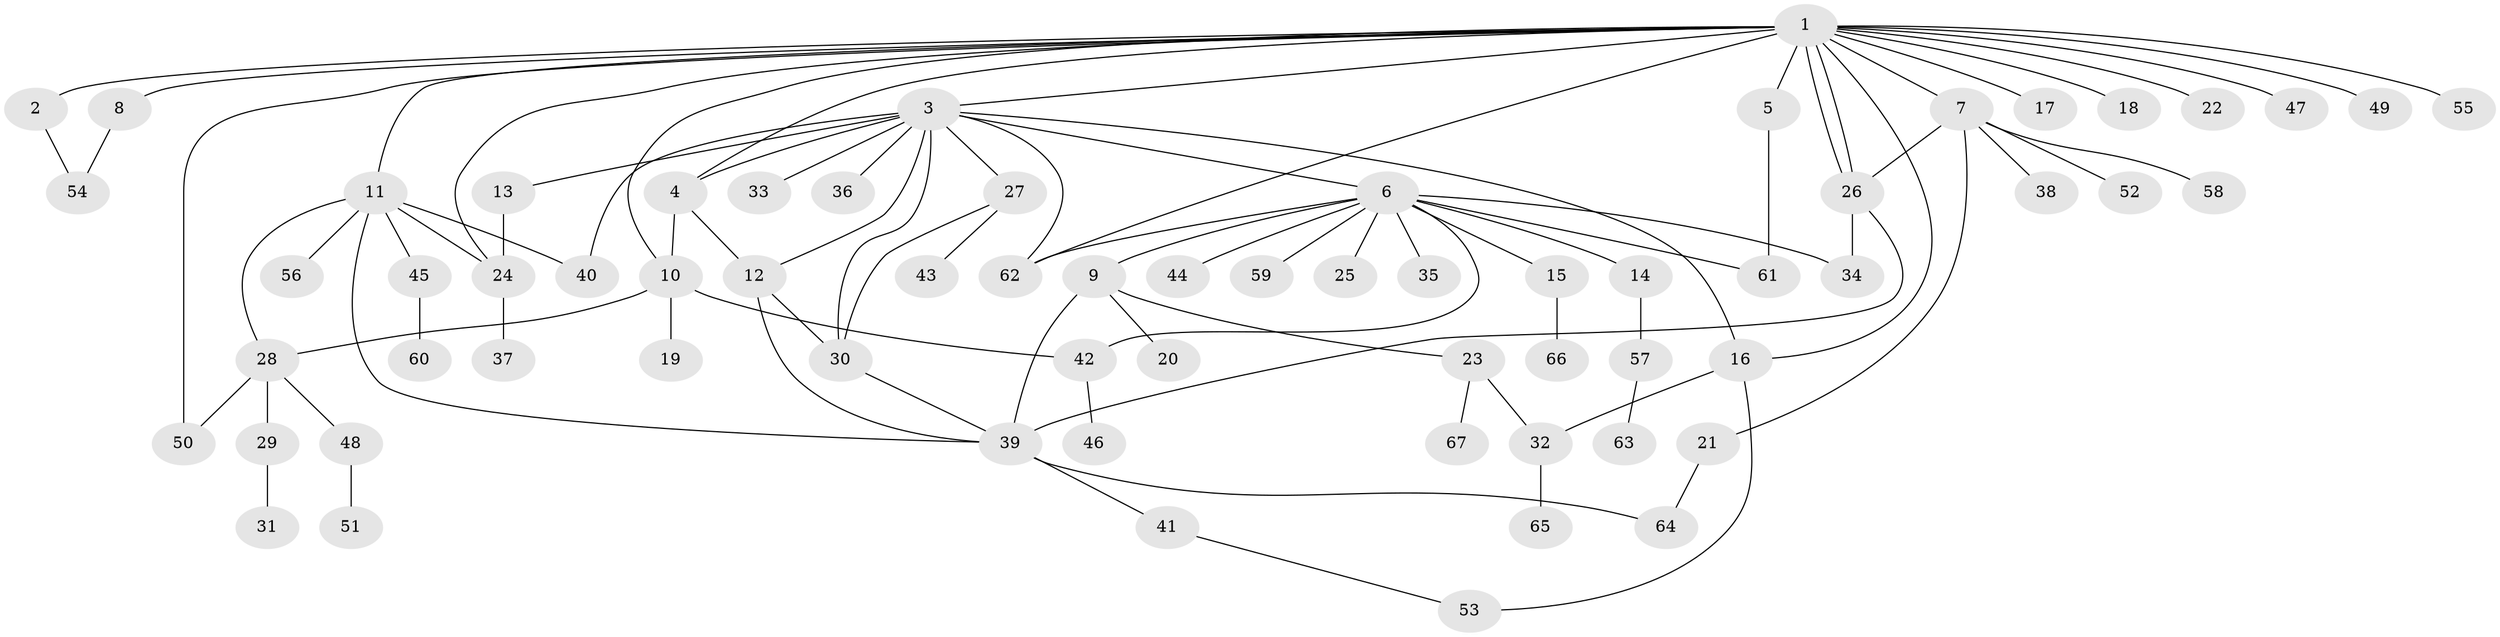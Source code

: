 // coarse degree distribution, {23: 0.02127659574468085, 2: 0.19148936170212766, 11: 0.02127659574468085, 3: 0.06382978723404255, 13: 0.02127659574468085, 9: 0.02127659574468085, 4: 0.0851063829787234, 7: 0.02127659574468085, 1: 0.5319148936170213, 5: 0.02127659574468085}
// Generated by graph-tools (version 1.1) at 2025/41/03/06/25 10:41:49]
// undirected, 67 vertices, 92 edges
graph export_dot {
graph [start="1"]
  node [color=gray90,style=filled];
  1;
  2;
  3;
  4;
  5;
  6;
  7;
  8;
  9;
  10;
  11;
  12;
  13;
  14;
  15;
  16;
  17;
  18;
  19;
  20;
  21;
  22;
  23;
  24;
  25;
  26;
  27;
  28;
  29;
  30;
  31;
  32;
  33;
  34;
  35;
  36;
  37;
  38;
  39;
  40;
  41;
  42;
  43;
  44;
  45;
  46;
  47;
  48;
  49;
  50;
  51;
  52;
  53;
  54;
  55;
  56;
  57;
  58;
  59;
  60;
  61;
  62;
  63;
  64;
  65;
  66;
  67;
  1 -- 2;
  1 -- 3;
  1 -- 4;
  1 -- 5;
  1 -- 7;
  1 -- 8;
  1 -- 10;
  1 -- 11;
  1 -- 16;
  1 -- 17;
  1 -- 18;
  1 -- 22;
  1 -- 24;
  1 -- 26;
  1 -- 26;
  1 -- 47;
  1 -- 49;
  1 -- 50;
  1 -- 55;
  1 -- 62;
  2 -- 54;
  3 -- 4;
  3 -- 6;
  3 -- 12;
  3 -- 13;
  3 -- 16;
  3 -- 27;
  3 -- 30;
  3 -- 33;
  3 -- 36;
  3 -- 40;
  3 -- 62;
  4 -- 10;
  4 -- 12;
  5 -- 61;
  6 -- 9;
  6 -- 14;
  6 -- 15;
  6 -- 25;
  6 -- 34;
  6 -- 35;
  6 -- 42;
  6 -- 44;
  6 -- 59;
  6 -- 61;
  6 -- 62;
  7 -- 21;
  7 -- 26;
  7 -- 38;
  7 -- 52;
  7 -- 58;
  8 -- 54;
  9 -- 20;
  9 -- 23;
  9 -- 39;
  10 -- 19;
  10 -- 28;
  10 -- 42;
  11 -- 24;
  11 -- 28;
  11 -- 39;
  11 -- 40;
  11 -- 45;
  11 -- 56;
  12 -- 30;
  12 -- 39;
  13 -- 24;
  14 -- 57;
  15 -- 66;
  16 -- 32;
  16 -- 53;
  21 -- 64;
  23 -- 32;
  23 -- 67;
  24 -- 37;
  26 -- 34;
  26 -- 39;
  27 -- 30;
  27 -- 43;
  28 -- 29;
  28 -- 48;
  28 -- 50;
  29 -- 31;
  30 -- 39;
  32 -- 65;
  39 -- 41;
  39 -- 64;
  41 -- 53;
  42 -- 46;
  45 -- 60;
  48 -- 51;
  57 -- 63;
}
